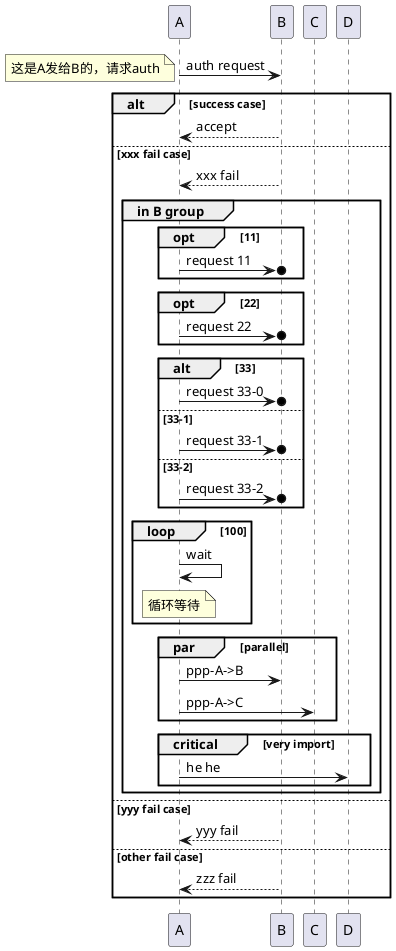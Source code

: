 @startuml

participant A
participant B

A -> B : auth request
note left : 这是A发给B的，请求auth

alt success case
    B --> A : accept
else xxx fail case
    B --> A : xxx fail

    group in B group
        opt 11
            A ->o B : request 11
        end

        opt 22
            A ->o B : request 22
        end

        alt 33
            A ->o B : request 33-0
        else 33-1
            A ->o B : request 33-1
        else 33-2
            A ->o B : request 33-2
        end

        loop 100
            A -> A : wait
            note over A : 循环等待
        end

        par parallel
            A -> B : ppp-A->B
            A -> C : ppp-A->C
        end

        critical very import
            A -> D : he he
        end
    end

else yyy fail case
    B --> A : yyy fail
else other fail case
    B --> A : zzz fail
end

@enduml
